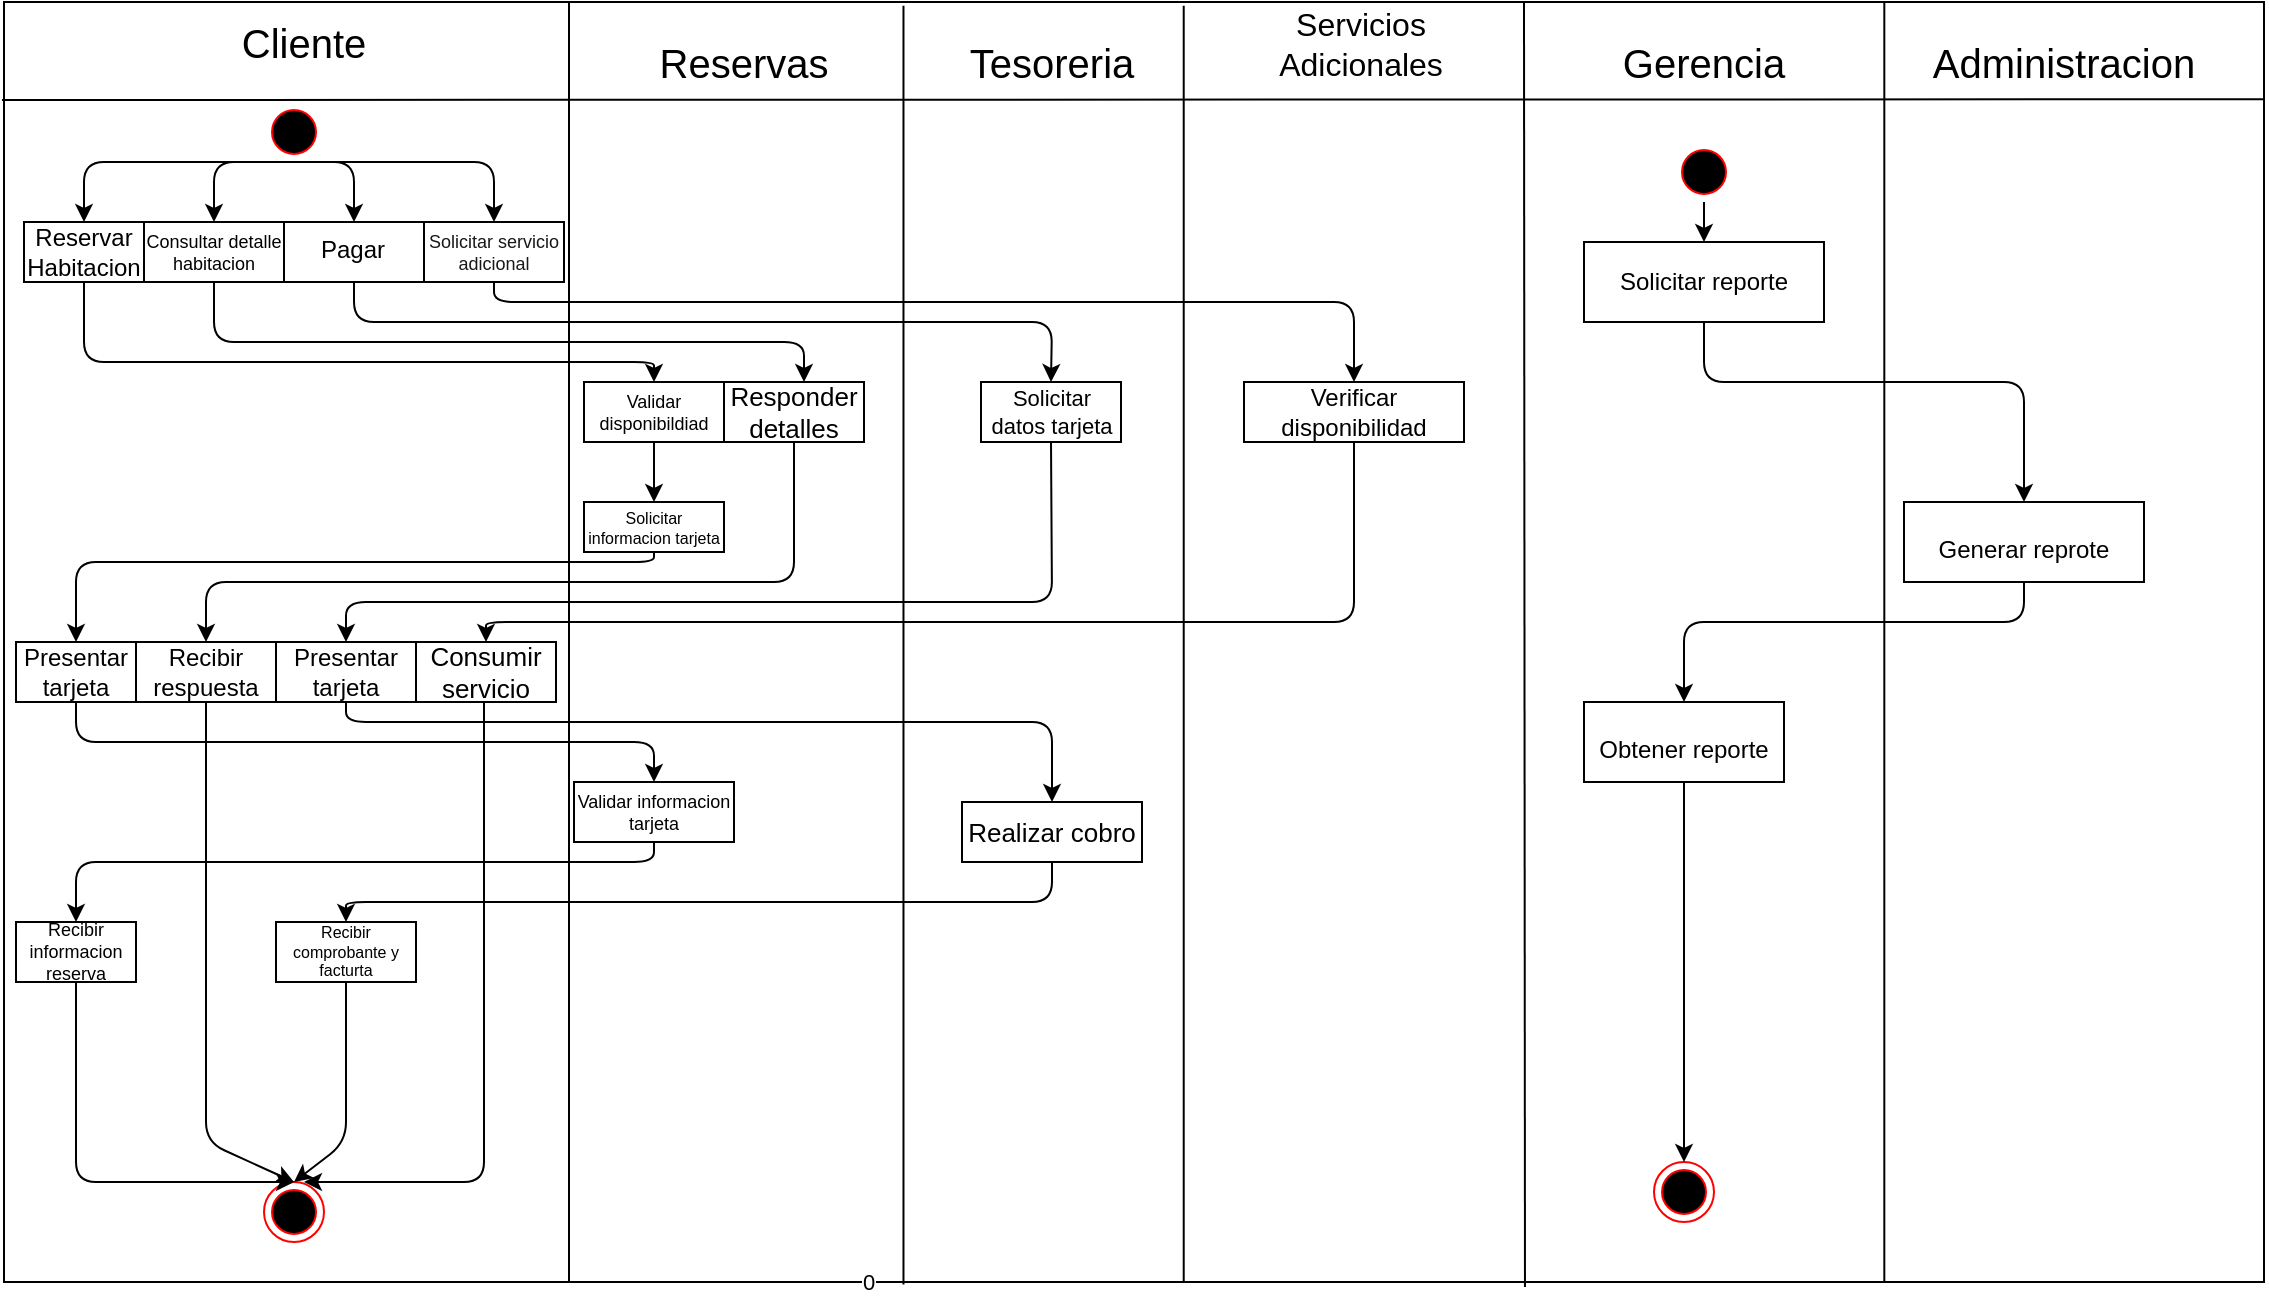 <mxfile version="13.1.1" type="device"><diagram id="EhltuqnF7ptZDwbTuR0x" name="Page-1"><mxGraphModel dx="2563" dy="896" grid="1" gridSize="10" guides="1" tooltips="1" connect="1" arrows="1" fold="1" page="1" pageScale="1" pageWidth="827" pageHeight="1169" math="0" shadow="0"><root><mxCell id="0"/><mxCell id="1" parent="0"/><mxCell id="1bzK_MmeC45u5upmVuj_-1" value="" style="rounded=0;whiteSpace=wrap;html=1;" parent="1" vertex="1"><mxGeometry x="-110" y="100" width="1130" height="640" as="geometry"/></mxCell><mxCell id="1bzK_MmeC45u5upmVuj_-3" value="0" style="endArrow=none;html=1;entryX=0.25;entryY=0;entryDx=0;entryDy=0;exitX=0.25;exitY=1;exitDx=0;exitDy=0;" parent="1" source="1bzK_MmeC45u5upmVuj_-1" target="1bzK_MmeC45u5upmVuj_-1" edge="1"><mxGeometry x="-1" y="-150" width="50" height="50" relative="1" as="geometry"><mxPoint x="380" y="370" as="sourcePoint"/><mxPoint x="430" y="320" as="targetPoint"/><mxPoint as="offset"/></mxGeometry></mxCell><mxCell id="1bzK_MmeC45u5upmVuj_-4" value="" style="endArrow=none;html=1;entryX=0.398;entryY=0.003;entryDx=0;entryDy=0;entryPerimeter=0;exitX=0.398;exitY=1.002;exitDx=0;exitDy=0;exitPerimeter=0;" parent="1" source="1bzK_MmeC45u5upmVuj_-1" target="1bzK_MmeC45u5upmVuj_-1" edge="1"><mxGeometry width="50" height="50" relative="1" as="geometry"><mxPoint x="340" y="551.32" as="sourcePoint"/><mxPoint x="340" y="108.68" as="targetPoint"/></mxGeometry></mxCell><mxCell id="1bzK_MmeC45u5upmVuj_-5" value="" style="endArrow=none;html=1;entryX=0.522;entryY=0.003;entryDx=0;entryDy=0;entryPerimeter=0;exitX=0.522;exitY=1;exitDx=0;exitDy=0;exitPerimeter=0;" parent="1" source="1bzK_MmeC45u5upmVuj_-1" target="1bzK_MmeC45u5upmVuj_-1" edge="1"><mxGeometry width="50" height="50" relative="1" as="geometry"><mxPoint x="480" y="551.32" as="sourcePoint"/><mxPoint x="480" y="108.68" as="targetPoint"/></mxGeometry></mxCell><mxCell id="1bzK_MmeC45u5upmVuj_-7" value="" style="endArrow=none;html=1;exitX=0.673;exitY=1.004;exitDx=0;exitDy=0;exitPerimeter=0;" parent="1" source="1bzK_MmeC45u5upmVuj_-1" edge="1"><mxGeometry width="50" height="50" relative="1" as="geometry"><mxPoint x="650" y="551.32" as="sourcePoint"/><mxPoint x="650" y="100" as="targetPoint"/></mxGeometry></mxCell><mxCell id="1bzK_MmeC45u5upmVuj_-8" value="" style="endArrow=none;html=1;entryX=0.832;entryY=0;entryDx=0;entryDy=0;entryPerimeter=0;exitX=0.832;exitY=1;exitDx=0;exitDy=0;exitPerimeter=0;" parent="1" source="1bzK_MmeC45u5upmVuj_-1" target="1bzK_MmeC45u5upmVuj_-1" edge="1"><mxGeometry width="50" height="50" relative="1" as="geometry"><mxPoint x="827.0" y="552.64" as="sourcePoint"/><mxPoint x="827.0" y="110.0" as="targetPoint"/></mxGeometry></mxCell><mxCell id="1bzK_MmeC45u5upmVuj_-9" value="" style="endArrow=none;html=1;entryX=1;entryY=0.076;entryDx=0;entryDy=0;entryPerimeter=0;" parent="1" target="1bzK_MmeC45u5upmVuj_-1" edge="1"><mxGeometry width="50" height="50" relative="1" as="geometry"><mxPoint x="-111" y="149" as="sourcePoint"/><mxPoint x="430" y="320" as="targetPoint"/><Array as="points"/></mxGeometry></mxCell><mxCell id="1bzK_MmeC45u5upmVuj_-10" value="Cliente" style="text;html=1;strokeColor=none;fillColor=none;align=center;verticalAlign=middle;whiteSpace=wrap;rounded=0;fontSize=20;" parent="1" vertex="1"><mxGeometry x="20" y="110" width="40" height="20" as="geometry"/></mxCell><mxCell id="1bzK_MmeC45u5upmVuj_-11" value="Reservas" style="text;html=1;strokeColor=none;fillColor=none;align=center;verticalAlign=middle;whiteSpace=wrap;rounded=0;fontSize=20;" parent="1" vertex="1"><mxGeometry x="240" y="120" width="40" height="20" as="geometry"/></mxCell><mxCell id="1bzK_MmeC45u5upmVuj_-12" value="Tesoreria" style="text;html=1;strokeColor=none;fillColor=none;align=center;verticalAlign=middle;whiteSpace=wrap;rounded=0;fontSize=20;" parent="1" vertex="1"><mxGeometry x="394" y="120" width="40" height="20" as="geometry"/></mxCell><mxCell id="1bzK_MmeC45u5upmVuj_-13" value="Servicios Adicionales" style="text;html=1;strokeColor=none;fillColor=none;align=center;verticalAlign=middle;whiteSpace=wrap;rounded=0;fontSize=16;" parent="1" vertex="1"><mxGeometry x="529" y="111" width="79" height="20" as="geometry"/></mxCell><mxCell id="1bzK_MmeC45u5upmVuj_-14" value="Gerencia" style="text;html=1;strokeColor=none;fillColor=none;align=center;verticalAlign=middle;whiteSpace=wrap;rounded=0;fontSize=20;" parent="1" vertex="1"><mxGeometry x="720" y="120" width="40" height="20" as="geometry"/></mxCell><mxCell id="1bzK_MmeC45u5upmVuj_-15" value="Administracion" style="text;html=1;strokeColor=none;fillColor=none;align=center;verticalAlign=middle;whiteSpace=wrap;rounded=0;fontSize=20;" parent="1" vertex="1"><mxGeometry x="900" y="120" width="40" height="20" as="geometry"/></mxCell><mxCell id="1bzK_MmeC45u5upmVuj_-24" value="" style="ellipse;html=1;shape=startState;fillColor=#000000;strokeColor=#ff0000;fontSize=20;" parent="1" vertex="1"><mxGeometry x="20" y="150" width="30" height="30" as="geometry"/></mxCell><mxCell id="1bzK_MmeC45u5upmVuj_-36" value="" style="ellipse;html=1;shape=startState;fillColor=#000000;strokeColor=#ff0000;fontSize=20;" parent="1" vertex="1"><mxGeometry x="725" y="170" width="30" height="30" as="geometry"/></mxCell><mxCell id="1bzK_MmeC45u5upmVuj_-39" value="" style="ellipse;html=1;shape=endState;fillColor=#000000;strokeColor=#ff0000;fontSize=20;" parent="1" vertex="1"><mxGeometry x="715" y="680" width="30" height="30" as="geometry"/></mxCell><mxCell id="1bzK_MmeC45u5upmVuj_-41" value="" style="ellipse;html=1;shape=endState;fillColor=#000000;strokeColor=#ff0000;fontSize=20;" parent="1" vertex="1"><mxGeometry x="20" y="690" width="30" height="30" as="geometry"/></mxCell><mxCell id="1bzK_MmeC45u5upmVuj_-46" value="" style="endArrow=classic;html=1;fontSize=20;exitX=0.5;exitY=1;exitDx=0;exitDy=0;" parent="1" source="1bzK_MmeC45u5upmVuj_-36" target="1bzK_MmeC45u5upmVuj_-47" edge="1"><mxGeometry width="50" height="50" relative="1" as="geometry"><mxPoint x="480" y="350" as="sourcePoint"/><mxPoint x="540" y="310" as="targetPoint"/></mxGeometry></mxCell><mxCell id="1bzK_MmeC45u5upmVuj_-47" value="Solicitar reporte" style="rounded=0;whiteSpace=wrap;html=1;" parent="1" vertex="1"><mxGeometry x="680" y="220" width="120" height="40" as="geometry"/></mxCell><mxCell id="1bzK_MmeC45u5upmVuj_-48" value="&lt;font style=&quot;font-size: 12px&quot;&gt;Obtener reporte&lt;/font&gt;" style="rounded=0;whiteSpace=wrap;html=1;fontSize=20;" parent="1" vertex="1"><mxGeometry x="680" y="450" width="100" height="40" as="geometry"/></mxCell><mxCell id="1bzK_MmeC45u5upmVuj_-49" value="&lt;font style=&quot;font-size: 12px&quot;&gt;Generar reprote&lt;/font&gt;" style="rounded=0;whiteSpace=wrap;html=1;fontSize=20;" parent="1" vertex="1"><mxGeometry x="840" y="350" width="120" height="40" as="geometry"/></mxCell><mxCell id="1bzK_MmeC45u5upmVuj_-50" value="" style="endArrow=classic;html=1;fontSize=20;exitX=0.5;exitY=1;exitDx=0;exitDy=0;entryX=0.5;entryY=0;entryDx=0;entryDy=0;" parent="1" source="1bzK_MmeC45u5upmVuj_-47" target="1bzK_MmeC45u5upmVuj_-49" edge="1"><mxGeometry width="50" height="50" relative="1" as="geometry"><mxPoint x="480" y="390" as="sourcePoint"/><mxPoint x="530" y="340" as="targetPoint"/><Array as="points"><mxPoint x="740" y="290"/><mxPoint x="900" y="290"/></Array></mxGeometry></mxCell><mxCell id="1bzK_MmeC45u5upmVuj_-51" value="" style="endArrow=classic;html=1;fontSize=20;exitX=0.5;exitY=1;exitDx=0;exitDy=0;entryX=0.5;entryY=0;entryDx=0;entryDy=0;" parent="1" source="1bzK_MmeC45u5upmVuj_-49" target="1bzK_MmeC45u5upmVuj_-48" edge="1"><mxGeometry width="50" height="50" relative="1" as="geometry"><mxPoint x="480" y="390" as="sourcePoint"/><mxPoint x="530" y="340" as="targetPoint"/><Array as="points"><mxPoint x="900" y="410"/><mxPoint x="730" y="410"/></Array></mxGeometry></mxCell><mxCell id="1bzK_MmeC45u5upmVuj_-52" value="" style="endArrow=classic;html=1;fontSize=20;exitX=0.5;exitY=1;exitDx=0;exitDy=0;entryX=0.5;entryY=0;entryDx=0;entryDy=0;" parent="1" source="1bzK_MmeC45u5upmVuj_-48" target="1bzK_MmeC45u5upmVuj_-39" edge="1"><mxGeometry width="50" height="50" relative="1" as="geometry"><mxPoint x="480" y="390" as="sourcePoint"/><mxPoint x="530" y="340" as="targetPoint"/></mxGeometry></mxCell><mxCell id="1bzK_MmeC45u5upmVuj_-55" value="Solicitar informacion tarjeta" style="rounded=0;whiteSpace=wrap;html=1;fontSize=8;" parent="1" vertex="1"><mxGeometry x="180" y="350" width="70" height="25" as="geometry"/></mxCell><mxCell id="1bzK_MmeC45u5upmVuj_-56" value="&lt;font style=&quot;font-size: 9px;&quot;&gt;Consultar detalle habitacion&lt;/font&gt;" style="rounded=0;whiteSpace=wrap;html=1;fontSize=9;" parent="1" vertex="1"><mxGeometry x="-40" y="210" width="70" height="30" as="geometry"/></mxCell><mxCell id="1bzK_MmeC45u5upmVuj_-57" value="Verificar disponibilidad" style="rounded=0;whiteSpace=wrap;html=1;fontSize=12;" parent="1" vertex="1"><mxGeometry x="510" y="290" width="110" height="30" as="geometry"/></mxCell><mxCell id="1bzK_MmeC45u5upmVuj_-58" value="Solicitar datos tarjeta" style="rounded=0;whiteSpace=wrap;html=1;fontSize=11;" parent="1" vertex="1"><mxGeometry x="378.5" y="290" width="70" height="30" as="geometry"/></mxCell><mxCell id="1bzK_MmeC45u5upmVuj_-61" value="Reservar Habitacion" style="rounded=0;whiteSpace=wrap;html=1;fontSize=12;" parent="1" vertex="1"><mxGeometry x="-100" y="210" width="60" height="30" as="geometry"/></mxCell><mxCell id="1bzK_MmeC45u5upmVuj_-70" value="Validar disponibildiad" style="rounded=0;whiteSpace=wrap;html=1;fontSize=9;" parent="1" vertex="1"><mxGeometry x="180" y="290" width="70" height="30" as="geometry"/></mxCell><mxCell id="1bzK_MmeC45u5upmVuj_-76" value="Validar informacion tarjeta" style="rounded=0;whiteSpace=wrap;html=1;fontSize=9;" parent="1" vertex="1"><mxGeometry x="175" y="490" width="80" height="30" as="geometry"/></mxCell><mxCell id="1bzK_MmeC45u5upmVuj_-77" value="&lt;p&gt;&lt;font style=&quot;font-size: 12px&quot;&gt;Pagar&lt;/font&gt;&lt;/p&gt;" style="rounded=0;whiteSpace=wrap;html=1;fontSize=20;align=center;spacing=-13;verticalAlign=bottom;spacingLeft=-1;" parent="1" vertex="1"><mxGeometry x="30" y="210" width="70" height="30" as="geometry"/></mxCell><mxCell id="1bzK_MmeC45u5upmVuj_-78" value="&lt;span style=&quot;line-height: 20%; font-size: 9px;&quot;&gt;&lt;font style=&quot;font-size: 9px;&quot;&gt;Solicitar servicio adicional&lt;/font&gt;&lt;/span&gt;" style="rounded=0;whiteSpace=wrap;html=1;fontSize=9;textOpacity=90;spacing=2;" parent="1" vertex="1"><mxGeometry x="100" y="210" width="70" height="30" as="geometry"/></mxCell><mxCell id="1bzK_MmeC45u5upmVuj_-81" value="Responder detalles" style="rounded=0;whiteSpace=wrap;html=1;fontSize=13;" parent="1" vertex="1"><mxGeometry x="250" y="290" width="70" height="30" as="geometry"/></mxCell><mxCell id="1bzK_MmeC45u5upmVuj_-83" value="" style="endArrow=classic;html=1;fontSize=16;exitX=0.5;exitY=1;exitDx=0;exitDy=0;entryX=0.5;entryY=0;entryDx=0;entryDy=0;" parent="1" source="1bzK_MmeC45u5upmVuj_-24" target="1bzK_MmeC45u5upmVuj_-78" edge="1"><mxGeometry width="50" height="50" relative="1" as="geometry"><mxPoint x="350" y="360" as="sourcePoint"/><mxPoint x="400" y="310" as="targetPoint"/><Array as="points"><mxPoint x="135" y="180"/></Array></mxGeometry></mxCell><mxCell id="1bzK_MmeC45u5upmVuj_-84" value="" style="endArrow=classic;html=1;fontSize=16;exitX=0.5;exitY=1;exitDx=0;exitDy=0;entryX=0.5;entryY=0;entryDx=0;entryDy=0;" parent="1" source="1bzK_MmeC45u5upmVuj_-24" target="1bzK_MmeC45u5upmVuj_-77" edge="1"><mxGeometry width="50" height="50" relative="1" as="geometry"><mxPoint x="45" y="190" as="sourcePoint"/><mxPoint x="145" y="220" as="targetPoint"/><Array as="points"><mxPoint x="65" y="180"/></Array></mxGeometry></mxCell><mxCell id="1bzK_MmeC45u5upmVuj_-85" value="" style="endArrow=classic;html=1;fontSize=16;exitX=0.5;exitY=1;exitDx=0;exitDy=0;entryX=0.5;entryY=0;entryDx=0;entryDy=0;" parent="1" source="1bzK_MmeC45u5upmVuj_-24" target="1bzK_MmeC45u5upmVuj_-56" edge="1"><mxGeometry width="50" height="50" relative="1" as="geometry"><mxPoint x="350" y="360" as="sourcePoint"/><mxPoint x="400" y="310" as="targetPoint"/><Array as="points"><mxPoint x="-5" y="180"/></Array></mxGeometry></mxCell><mxCell id="1bzK_MmeC45u5upmVuj_-86" value="" style="endArrow=classic;html=1;fontSize=16;exitX=0.5;exitY=1;exitDx=0;exitDy=0;entryX=0.5;entryY=0;entryDx=0;entryDy=0;" parent="1" source="1bzK_MmeC45u5upmVuj_-24" target="1bzK_MmeC45u5upmVuj_-61" edge="1"><mxGeometry width="50" height="50" relative="1" as="geometry"><mxPoint x="350" y="360" as="sourcePoint"/><mxPoint x="400" y="310" as="targetPoint"/><Array as="points"><mxPoint x="-70" y="180"/></Array></mxGeometry></mxCell><mxCell id="1bzK_MmeC45u5upmVuj_-88" value="" style="endArrow=classic;html=1;fontSize=16;exitX=0.5;exitY=1;exitDx=0;exitDy=0;entryX=0.5;entryY=0;entryDx=0;entryDy=0;" parent="1" source="1bzK_MmeC45u5upmVuj_-78" target="1bzK_MmeC45u5upmVuj_-57" edge="1"><mxGeometry width="50" height="50" relative="1" as="geometry"><mxPoint x="350" y="360" as="sourcePoint"/><mxPoint x="400" y="310" as="targetPoint"/><Array as="points"><mxPoint x="135" y="250"/><mxPoint x="565" y="250"/></Array></mxGeometry></mxCell><mxCell id="1bzK_MmeC45u5upmVuj_-89" value="" style="endArrow=classic;html=1;fontSize=16;exitX=0.5;exitY=1;exitDx=0;exitDy=0;entryX=0.5;entryY=0;entryDx=0;entryDy=0;" parent="1" source="1bzK_MmeC45u5upmVuj_-77" target="1bzK_MmeC45u5upmVuj_-58" edge="1"><mxGeometry width="50" height="50" relative="1" as="geometry"><mxPoint x="350" y="360" as="sourcePoint"/><mxPoint x="400" y="310" as="targetPoint"/><Array as="points"><mxPoint x="65" y="260"/><mxPoint x="414" y="260"/></Array></mxGeometry></mxCell><mxCell id="1bzK_MmeC45u5upmVuj_-90" value="" style="endArrow=classic;html=1;fontSize=16;exitX=0.5;exitY=1;exitDx=0;exitDy=0;" parent="1" source="1bzK_MmeC45u5upmVuj_-56" edge="1"><mxGeometry width="50" height="50" relative="1" as="geometry"><mxPoint x="350" y="360" as="sourcePoint"/><mxPoint x="290" y="290" as="targetPoint"/><Array as="points"><mxPoint x="-5" y="270"/><mxPoint x="290" y="270"/></Array></mxGeometry></mxCell><mxCell id="1bzK_MmeC45u5upmVuj_-91" value="" style="endArrow=classic;html=1;fontSize=16;exitX=0.5;exitY=1;exitDx=0;exitDy=0;entryX=0.5;entryY=0;entryDx=0;entryDy=0;" parent="1" source="1bzK_MmeC45u5upmVuj_-61" target="1bzK_MmeC45u5upmVuj_-70" edge="1"><mxGeometry width="50" height="50" relative="1" as="geometry"><mxPoint x="350" y="360" as="sourcePoint"/><mxPoint x="400" y="310" as="targetPoint"/><Array as="points"><mxPoint x="-70" y="280"/><mxPoint x="215" y="280"/></Array></mxGeometry></mxCell><mxCell id="1bzK_MmeC45u5upmVuj_-92" value="" style="endArrow=classic;html=1;fontSize=16;exitX=0.5;exitY=1;exitDx=0;exitDy=0;" parent="1" source="1bzK_MmeC45u5upmVuj_-70" target="1bzK_MmeC45u5upmVuj_-55" edge="1"><mxGeometry width="50" height="50" relative="1" as="geometry"><mxPoint x="350" y="510" as="sourcePoint"/><mxPoint x="400" y="460" as="targetPoint"/></mxGeometry></mxCell><mxCell id="1bzK_MmeC45u5upmVuj_-102" value="Realizar cobro" style="rounded=0;whiteSpace=wrap;html=1;fontSize=13;" parent="1" vertex="1"><mxGeometry x="369" y="500" width="90" height="30" as="geometry"/></mxCell><mxCell id="1bzK_MmeC45u5upmVuj_-105" style="edgeStyle=orthogonalEdgeStyle;rounded=0;orthogonalLoop=1;jettySize=auto;html=1;exitX=0.5;exitY=1;exitDx=0;exitDy=0;fontSize=16;" parent="1" edge="1"><mxGeometry relative="1" as="geometry"><mxPoint x="15" y="445" as="sourcePoint"/><mxPoint x="15" y="445" as="targetPoint"/></mxGeometry></mxCell><mxCell id="1bzK_MmeC45u5upmVuj_-106" value="Recibir respuesta" style="rounded=0;whiteSpace=wrap;html=1;fontSize=12;" parent="1" vertex="1"><mxGeometry x="-44" y="420" width="70" height="30" as="geometry"/></mxCell><mxCell id="1bzK_MmeC45u5upmVuj_-107" value="Presentar tarjeta" style="rounded=0;whiteSpace=wrap;html=1;fontSize=12;" parent="1" vertex="1"><mxGeometry x="-104" y="420" width="60" height="30" as="geometry"/></mxCell><mxCell id="1bzK_MmeC45u5upmVuj_-108" value="Presentar tarjeta" style="rounded=0;whiteSpace=wrap;html=1;fontSize=12;" parent="1" vertex="1"><mxGeometry x="26" y="420" width="70" height="30" as="geometry"/></mxCell><mxCell id="1bzK_MmeC45u5upmVuj_-109" value="Consumir servicio" style="rounded=0;whiteSpace=wrap;html=1;fontSize=13;" parent="1" vertex="1"><mxGeometry x="96" y="420" width="70" height="30" as="geometry"/></mxCell><mxCell id="1bzK_MmeC45u5upmVuj_-111" value="Recibir informacion reserva" style="rounded=0;whiteSpace=wrap;html=1;fontSize=9;" parent="1" vertex="1"><mxGeometry x="-104" y="560" width="60" height="30" as="geometry"/></mxCell><mxCell id="1bzK_MmeC45u5upmVuj_-114" value="" style="endArrow=classic;html=1;fontSize=16;exitX=0.5;exitY=1;exitDx=0;exitDy=0;entryX=0.5;entryY=0;entryDx=0;entryDy=0;" parent="1" source="1bzK_MmeC45u5upmVuj_-55" target="1bzK_MmeC45u5upmVuj_-107" edge="1"><mxGeometry width="50" height="50" relative="1" as="geometry"><mxPoint x="440" y="480" as="sourcePoint"/><mxPoint x="490" y="430" as="targetPoint"/><Array as="points"><mxPoint x="215" y="380"/><mxPoint x="-74" y="380"/></Array></mxGeometry></mxCell><mxCell id="1bzK_MmeC45u5upmVuj_-115" value="" style="endArrow=classic;html=1;fontSize=16;exitX=0.5;exitY=1;exitDx=0;exitDy=0;entryX=0.5;entryY=0;entryDx=0;entryDy=0;" parent="1" source="1bzK_MmeC45u5upmVuj_-81" target="1bzK_MmeC45u5upmVuj_-106" edge="1"><mxGeometry width="50" height="50" relative="1" as="geometry"><mxPoint x="440" y="480" as="sourcePoint"/><mxPoint x="490" y="430" as="targetPoint"/><Array as="points"><mxPoint x="285" y="390"/><mxPoint x="-9" y="390"/></Array></mxGeometry></mxCell><mxCell id="1bzK_MmeC45u5upmVuj_-116" value="" style="endArrow=classic;html=1;fontSize=16;exitX=0.5;exitY=1;exitDx=0;exitDy=0;entryX=0.5;entryY=0;entryDx=0;entryDy=0;" parent="1" source="1bzK_MmeC45u5upmVuj_-58" target="1bzK_MmeC45u5upmVuj_-108" edge="1"><mxGeometry width="50" height="50" relative="1" as="geometry"><mxPoint x="440" y="480" as="sourcePoint"/><mxPoint x="490" y="430" as="targetPoint"/><Array as="points"><mxPoint x="414" y="400"/><mxPoint x="61" y="400"/></Array></mxGeometry></mxCell><mxCell id="1bzK_MmeC45u5upmVuj_-117" value="" style="endArrow=classic;html=1;fontSize=16;exitX=0.5;exitY=1;exitDx=0;exitDy=0;entryX=0.5;entryY=0;entryDx=0;entryDy=0;" parent="1" source="1bzK_MmeC45u5upmVuj_-57" target="1bzK_MmeC45u5upmVuj_-109" edge="1"><mxGeometry width="50" height="50" relative="1" as="geometry"><mxPoint x="440" y="480" as="sourcePoint"/><mxPoint x="490" y="430" as="targetPoint"/><Array as="points"><mxPoint x="565" y="410"/><mxPoint x="131" y="410"/></Array></mxGeometry></mxCell><mxCell id="1bzK_MmeC45u5upmVuj_-118" value="" style="endArrow=classic;html=1;fontSize=16;exitX=0.5;exitY=1;exitDx=0;exitDy=0;entryX=0.5;entryY=0;entryDx=0;entryDy=0;" parent="1" source="1bzK_MmeC45u5upmVuj_-108" target="1bzK_MmeC45u5upmVuj_-102" edge="1"><mxGeometry width="50" height="50" relative="1" as="geometry"><mxPoint x="440" y="480" as="sourcePoint"/><mxPoint x="490" y="430" as="targetPoint"/><Array as="points"><mxPoint x="61" y="460"/><mxPoint x="414" y="460"/></Array></mxGeometry></mxCell><mxCell id="1bzK_MmeC45u5upmVuj_-119" value="" style="endArrow=classic;html=1;fontSize=16;exitX=0.5;exitY=1;exitDx=0;exitDy=0;entryX=0.5;entryY=0;entryDx=0;entryDy=0;" parent="1" source="1bzK_MmeC45u5upmVuj_-102" target="1bzK_MmeC45u5upmVuj_-112" edge="1"><mxGeometry width="50" height="50" relative="1" as="geometry"><mxPoint x="440" y="480" as="sourcePoint"/><mxPoint x="490" y="430" as="targetPoint"/><Array as="points"><mxPoint x="414" y="550"/><mxPoint x="61" y="550"/></Array></mxGeometry></mxCell><mxCell id="1bzK_MmeC45u5upmVuj_-120" value="" style="endArrow=classic;html=1;fontSize=16;exitX=0.5;exitY=1;exitDx=0;exitDy=0;entryX=0.5;entryY=0;entryDx=0;entryDy=0;" parent="1" source="1bzK_MmeC45u5upmVuj_-107" target="1bzK_MmeC45u5upmVuj_-76" edge="1"><mxGeometry width="50" height="50" relative="1" as="geometry"><mxPoint x="440" y="480" as="sourcePoint"/><mxPoint x="490" y="430" as="targetPoint"/><Array as="points"><mxPoint x="-74" y="470"/><mxPoint x="215" y="470"/></Array></mxGeometry></mxCell><mxCell id="1bzK_MmeC45u5upmVuj_-121" value="" style="endArrow=classic;html=1;fontSize=16;exitX=0.5;exitY=1;exitDx=0;exitDy=0;entryX=0.5;entryY=0;entryDx=0;entryDy=0;" parent="1" source="1bzK_MmeC45u5upmVuj_-76" target="1bzK_MmeC45u5upmVuj_-111" edge="1"><mxGeometry width="50" height="50" relative="1" as="geometry"><mxPoint x="440" y="480" as="sourcePoint"/><mxPoint x="490" y="430" as="targetPoint"/><Array as="points"><mxPoint x="215" y="530"/><mxPoint x="-74" y="530"/></Array></mxGeometry></mxCell><mxCell id="1bzK_MmeC45u5upmVuj_-122" value="" style="endArrow=classic;html=1;fontSize=16;exitX=0.5;exitY=1;exitDx=0;exitDy=0;entryX=0.5;entryY=0;entryDx=0;entryDy=0;" parent="1" source="1bzK_MmeC45u5upmVuj_-111" target="1bzK_MmeC45u5upmVuj_-41" edge="1"><mxGeometry width="50" height="50" relative="1" as="geometry"><mxPoint x="440" y="480" as="sourcePoint"/><mxPoint x="490" y="430" as="targetPoint"/><Array as="points"><mxPoint x="-74" y="690"/></Array></mxGeometry></mxCell><mxCell id="1bzK_MmeC45u5upmVuj_-124" value="" style="endArrow=classic;html=1;fontSize=16;exitX=0.5;exitY=1;exitDx=0;exitDy=0;entryX=0.5;entryY=0;entryDx=0;entryDy=0;" parent="1" source="1bzK_MmeC45u5upmVuj_-106" target="1bzK_MmeC45u5upmVuj_-41" edge="1"><mxGeometry width="50" height="50" relative="1" as="geometry"><mxPoint x="440" y="550" as="sourcePoint"/><mxPoint x="490" y="500" as="targetPoint"/><Array as="points"><mxPoint x="-9" y="670"/></Array></mxGeometry></mxCell><mxCell id="1bzK_MmeC45u5upmVuj_-125" value="" style="endArrow=classic;html=1;fontSize=16;exitX=0.5;exitY=1;exitDx=0;exitDy=0;entryX=0.5;entryY=0;entryDx=0;entryDy=0;" parent="1" source="1bzK_MmeC45u5upmVuj_-112" target="1bzK_MmeC45u5upmVuj_-41" edge="1"><mxGeometry width="50" height="50" relative="1" as="geometry"><mxPoint x="440" y="550" as="sourcePoint"/><mxPoint x="490" y="500" as="targetPoint"/><Array as="points"><mxPoint x="61" y="670"/></Array></mxGeometry></mxCell><mxCell id="1bzK_MmeC45u5upmVuj_-112" value="Recibir comprobante y facturta" style="rounded=0;whiteSpace=wrap;html=1;fontSize=8;" parent="1" vertex="1"><mxGeometry x="26" y="560" width="70" height="30" as="geometry"/></mxCell><mxCell id="rZ_S1cC8kGo3Z3xH0xSt-2" value="" style="endArrow=classic;html=1;entryX=0.667;entryY=0;entryDx=0;entryDy=0;entryPerimeter=0;" edge="1" parent="1" target="1bzK_MmeC45u5upmVuj_-41"><mxGeometry width="50" height="50" relative="1" as="geometry"><mxPoint x="130" y="450" as="sourcePoint"/><mxPoint x="150" y="600" as="targetPoint"/><Array as="points"><mxPoint x="130" y="690"/></Array></mxGeometry></mxCell></root></mxGraphModel></diagram></mxfile>